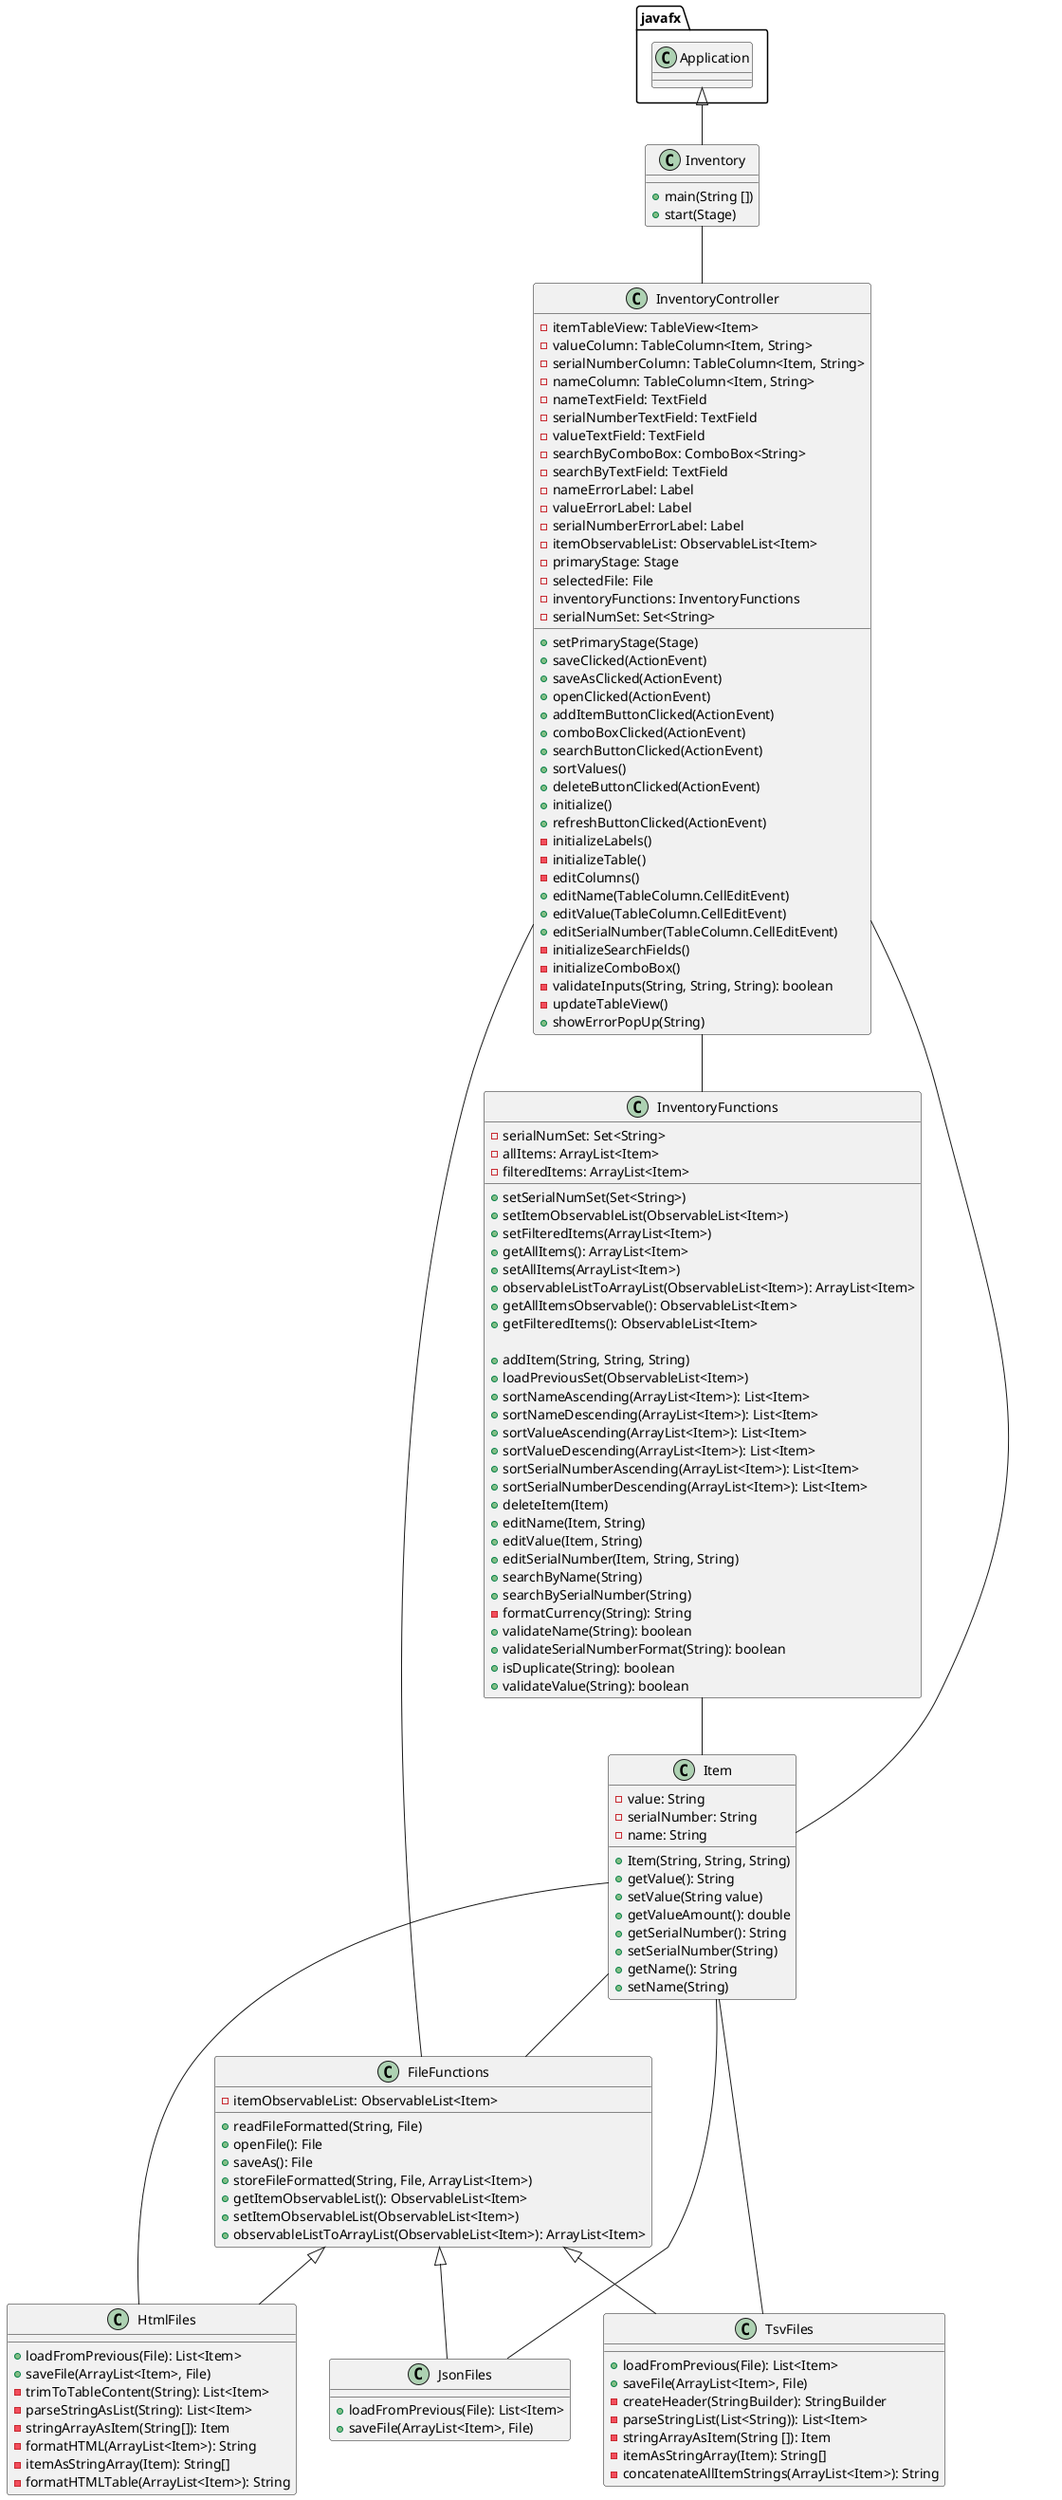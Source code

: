 @startuml
'https://plantuml.com/class-diagram

class Inventory{
    + main(String [])
    + start(Stage)
}

class FileFunctions{
    - itemObservableList: ObservableList<Item>
    + readFileFormatted(String, File)
    + openFile(): File
    + saveAs(): File
    + storeFileFormatted(String, File, ArrayList<Item>)
    + getItemObservableList(): ObservableList<Item>
    + setItemObservableList(ObservableList<Item>)
    + observableListToArrayList(ObservableList<Item>): ArrayList<Item>
}

class JsonFiles{
    + loadFromPrevious(File): List<Item>
    + saveFile(ArrayList<Item>, File)
}

class TsvFiles{
    + loadFromPrevious(File): List<Item>
    + saveFile(ArrayList<Item>, File)
    - createHeader(StringBuilder): StringBuilder
    - parseStringList(List<String)): List<Item>
    - stringArrayAsItem(String []): Item
    - itemAsStringArray(Item): String[]
    - concatenateAllItemStrings(ArrayList<Item>): String
}

class HtmlFiles{
     + loadFromPrevious(File): List<Item>
     + saveFile(ArrayList<Item>, File)
     - trimToTableContent(String): List<Item>
     - parseStringAsList(String): List<Item>
     - stringArrayAsItem(String[]): Item
     - formatHTML(ArrayList<Item>): String
     - itemAsStringArray(Item): String[]
     - formatHTMLTable(ArrayList<Item>): String
}

class InventoryController{
    - itemTableView: TableView<Item>
    - valueColumn: TableColumn<Item, String>
    - serialNumberColumn: TableColumn<Item, String>
    - nameColumn: TableColumn<Item, String>
    - nameTextField: TextField
    - serialNumberTextField: TextField
    - valueTextField: TextField
    - searchByComboBox: ComboBox<String>
    - searchByTextField: TextField
    - nameErrorLabel: Label
    - valueErrorLabel: Label
    - serialNumberErrorLabel: Label
    - itemObservableList: ObservableList<Item>
    - primaryStage: Stage
    - selectedFile: File
    - inventoryFunctions: InventoryFunctions
    - serialNumSet: Set<String>


    + setPrimaryStage(Stage)
    + saveClicked(ActionEvent)
    + saveAsClicked(ActionEvent)
    + openClicked(ActionEvent)
    + addItemButtonClicked(ActionEvent)
    + comboBoxClicked(ActionEvent)
    + searchButtonClicked(ActionEvent)
    + sortValues()
    + deleteButtonClicked(ActionEvent)
    + initialize()
    + refreshButtonClicked(ActionEvent)
    - initializeLabels()
    - initializeTable()
    - editColumns()
    + editName(TableColumn.CellEditEvent)
    + editValue(TableColumn.CellEditEvent)
    + editSerialNumber(TableColumn.CellEditEvent)
    - initializeSearchFields()
    - initializeComboBox()
    - validateInputs(String, String, String): boolean
    - updateTableView()
    + showErrorPopUp(String)
}

class InventoryFunctions{
    - serialNumSet: Set<String>
    - allItems: ArrayList<Item>
    - filteredItems: ArrayList<Item>

    + setSerialNumSet(Set<String>)
    + setItemObservableList(ObservableList<Item>)
    + setFilteredItems(ArrayList<Item>)
    + getAllItems(): ArrayList<Item>
    + setAllItems(ArrayList<Item>)
    + observableListToArrayList(ObservableList<Item>): ArrayList<Item>
    + getAllItemsObservable(): ObservableList<Item>
    + getFilteredItems(): ObservableList<Item>

    + addItem(String, String, String)
    + loadPreviousSet(ObservableList<Item>)
    + sortNameAscending(ArrayList<Item>): List<Item>
    + sortNameDescending(ArrayList<Item>): List<Item>
    + sortValueAscending(ArrayList<Item>): List<Item>
    + sortValueDescending(ArrayList<Item>): List<Item>
    + sortSerialNumberAscending(ArrayList<Item>): List<Item>
    + sortSerialNumberDescending(ArrayList<Item>): List<Item>
    + deleteItem(Item)
    + editName(Item, String)
    + editValue(Item, String)
    + editSerialNumber(Item, String, String)
    + searchByName(String)
    + searchBySerialNumber(String)
    - formatCurrency(String): String
    + validateName(String): boolean
    + validateSerialNumberFormat(String): boolean
    + isDuplicate(String): boolean
    + validateValue(String): boolean
}

class Item{
    - value: String
    - serialNumber: String
    - name: String

    + Item(String, String, String)
    + getValue(): String
    + setValue(String value)
    + getValueAmount(): double
    + getSerialNumber(): String
    + setSerialNumber(String)
    + getName(): String
    + setName(String)
}



javafx.Application <|-- Inventory
Inventory -- InventoryController
InventoryController -- InventoryFunctions
InventoryController -- Item
InventoryFunctions -- Item
FileFunctions -- InventoryController
Item -- FileFunctions
Item -- JsonFiles
Item -- TsvFiles
Item -- HtmlFiles
FileFunctions <|-- JsonFiles
FileFunctions <|-- TsvFiles
FileFunctions <|-- HtmlFiles

@enduml